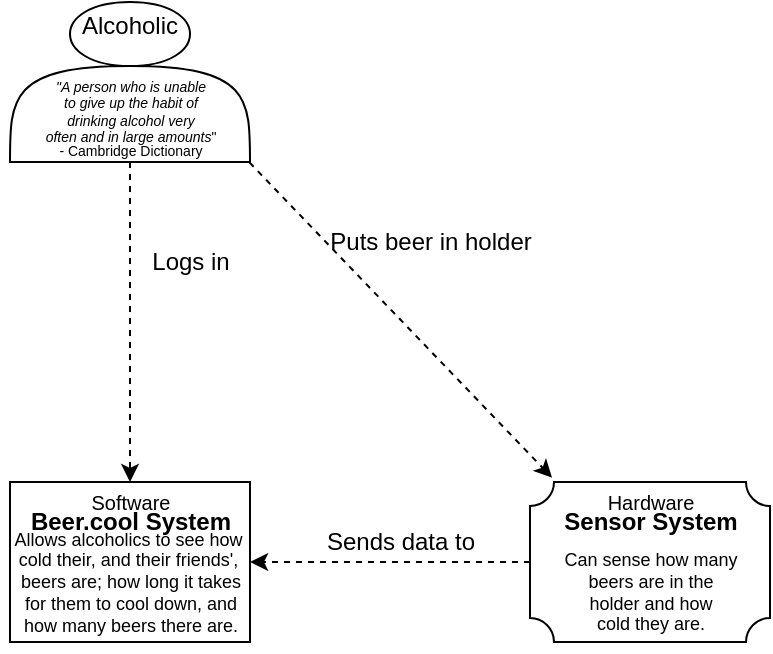 <mxfile version="14.4.3" type="device"><diagram id="WUIbfjyZ0gqS7orQTjQU" name="Page-1"><mxGraphModel dx="1422" dy="822" grid="1" gridSize="10" guides="1" tooltips="1" connect="1" arrows="1" fold="1" page="1" pageScale="1" pageWidth="827" pageHeight="1169" math="0" shadow="0"><root><mxCell id="0"/><mxCell id="1" parent="0"/><mxCell id="I6kHswlYcHHGIQ2OIgzS-1" value="&lt;div&gt;Alcoholic&lt;/div&gt;&lt;div&gt;&lt;br&gt;&lt;/div&gt;&lt;div&gt;&lt;br&gt;&lt;/div&gt;&lt;div&gt;&lt;br&gt;&lt;/div&gt;&lt;div&gt;&lt;br&gt;&lt;/div&gt;" style="shape=actor;whiteSpace=wrap;html=1;" parent="1" vertex="1"><mxGeometry x="280" y="40" width="120" height="80" as="geometry"/></mxCell><mxCell id="I6kHswlYcHHGIQ2OIgzS-2" value="&lt;div&gt;&lt;br&gt;&lt;/div&gt;" style="rounded=0;whiteSpace=wrap;html=1;" parent="1" vertex="1"><mxGeometry x="280" y="280" width="120" height="80" as="geometry"/></mxCell><mxCell id="I6kHswlYcHHGIQ2OIgzS-3" value="" style="endArrow=classic;html=1;dashed=1;exitX=0.5;exitY=1;exitDx=0;exitDy=0;entryX=0.5;entryY=0;entryDx=0;entryDy=0;" parent="1" source="I6kHswlYcHHGIQ2OIgzS-1" target="I6kHswlYcHHGIQ2OIgzS-2" edge="1"><mxGeometry width="50" height="50" relative="1" as="geometry"><mxPoint x="510" y="170" as="sourcePoint"/><mxPoint x="560" y="120" as="targetPoint"/></mxGeometry></mxCell><mxCell id="I6kHswlYcHHGIQ2OIgzS-4" value="Logs in " style="text;html=1;align=center;verticalAlign=middle;resizable=0;points=[];autosize=1;" parent="1" vertex="1"><mxGeometry x="340" y="160" width="60" height="20" as="geometry"/></mxCell><mxCell id="I6kHswlYcHHGIQ2OIgzS-5" value="&lt;div style=&quot;font-size: 9px&quot;&gt;&lt;font style=&quot;font-size: 9px&quot;&gt;Allows alcoholics to see&amp;nbsp;&lt;/font&gt;&lt;span&gt;how&amp;nbsp;&lt;/span&gt;&lt;/div&gt;&lt;div style=&quot;font-size: 9px&quot;&gt;&lt;span&gt;cold&amp;nbsp;&lt;/span&gt;&lt;span&gt;their,&amp;nbsp;&lt;/span&gt;&lt;span&gt;and their friends',&amp;nbsp;&lt;/span&gt;&lt;/div&gt;&lt;div style=&quot;font-size: 9px&quot;&gt;&lt;font style=&quot;font-size: 9px&quot;&gt;beers are; how long it takes&lt;/font&gt;&lt;/div&gt;&lt;div style=&quot;font-size: 9px&quot;&gt;&lt;font style=&quot;font-size: 9px&quot;&gt;for them to cool down, and&lt;/font&gt;&lt;/div&gt;&lt;div style=&quot;font-size: 9px&quot;&gt;&lt;font style=&quot;font-size: 9px&quot;&gt;how many beers there are.&lt;/font&gt;&lt;/div&gt;" style="text;html=1;align=center;verticalAlign=middle;resizable=0;points=[];autosize=1;fontSize=10;" parent="1" vertex="1"><mxGeometry x="275" y="295" width="130" height="70" as="geometry"/></mxCell><mxCell id="I6kHswlYcHHGIQ2OIgzS-6" value="&lt;div style=&quot;font-size: 7px;&quot;&gt;&lt;i style=&quot;font-size: 7px;&quot;&gt;&quot;A person who is unable&lt;/i&gt;&lt;/div&gt;&lt;div style=&quot;font-size: 7px;&quot;&gt;&lt;i style=&quot;font-size: 7px;&quot;&gt;to give up the habit of &lt;br style=&quot;font-size: 7px;&quot;&gt;&lt;/i&gt;&lt;/div&gt;&lt;div style=&quot;font-size: 7px;&quot;&gt;&lt;i style=&quot;font-size: 7px;&quot;&gt;drinking alcohol very &lt;br style=&quot;font-size: 7px;&quot;&gt;&lt;/i&gt;&lt;/div&gt;&lt;div style=&quot;font-size: 7px;&quot;&gt;&lt;i style=&quot;font-size: 7px;&quot;&gt;often and in large amounts&lt;/i&gt;&quot;&lt;/div&gt;" style="text;html=1;align=center;verticalAlign=middle;resizable=0;points=[];autosize=1;fontSize=7;" parent="1" vertex="1"><mxGeometry x="290" y="75" width="100" height="40" as="geometry"/></mxCell><mxCell id="I6kHswlYcHHGIQ2OIgzS-7" value="- Cambridge Dictionary" style="text;html=1;align=center;verticalAlign=middle;resizable=0;points=[];autosize=1;fontSize=7;" parent="1" vertex="1"><mxGeometry x="295" y="110" width="90" height="10" as="geometry"/></mxCell><mxCell id="I6kHswlYcHHGIQ2OIgzS-10" value="" style="verticalLabelPosition=bottom;verticalAlign=top;html=1;shape=mxgraph.basic.plaque;dx=6;" parent="1" vertex="1"><mxGeometry x="540" y="280" width="120" height="80" as="geometry"/></mxCell><mxCell id="I6kHswlYcHHGIQ2OIgzS-11" value="Hardware" style="text;html=1;align=center;verticalAlign=middle;resizable=0;points=[];autosize=1;fontSize=10;" parent="1" vertex="1"><mxGeometry x="570" y="280" width="60" height="20" as="geometry"/></mxCell><mxCell id="I6kHswlYcHHGIQ2OIgzS-12" value="Puts beer in holder" style="text;html=1;align=center;verticalAlign=middle;resizable=0;points=[];autosize=1;" parent="1" vertex="1"><mxGeometry x="430" y="150" width="120" height="20" as="geometry"/></mxCell><mxCell id="I6kHswlYcHHGIQ2OIgzS-13" value="&lt;div style=&quot;font-size: 9px&quot;&gt;&lt;font style=&quot;font-size: 9px&quot;&gt;Can sense how many &lt;br&gt;&lt;/font&gt;&lt;/div&gt;&lt;div style=&quot;font-size: 9px&quot;&gt;&lt;font style=&quot;font-size: 9px&quot;&gt;beers are in the &lt;br&gt;&lt;/font&gt;&lt;/div&gt;&lt;div style=&quot;font-size: 9px&quot;&gt;&lt;font style=&quot;font-size: 9px&quot;&gt;holder and how&lt;/font&gt;&lt;/div&gt;&lt;div style=&quot;font-size: 9px&quot;&gt;&lt;font style=&quot;font-size: 9px&quot;&gt; cold they are.&lt;/font&gt;&lt;/div&gt;" style="text;html=1;align=center;verticalAlign=middle;resizable=0;points=[];autosize=1;fontSize=10;" parent="1" vertex="1"><mxGeometry x="550" y="310" width="100" height="50" as="geometry"/></mxCell><mxCell id="I6kHswlYcHHGIQ2OIgzS-14" value="&lt;font style=&quot;font-size: 10px&quot;&gt;Software&lt;/font&gt;" style="text;html=1;align=center;verticalAlign=middle;resizable=0;points=[];autosize=1;" parent="1" vertex="1"><mxGeometry x="315" y="280" width="50" height="20" as="geometry"/></mxCell><mxCell id="I6kHswlYcHHGIQ2OIgzS-15" value="&lt;b&gt;Beer.cool System&lt;/b&gt;" style="text;html=1;align=center;verticalAlign=middle;resizable=0;points=[];autosize=1;" parent="1" vertex="1"><mxGeometry x="280" y="290" width="120" height="20" as="geometry"/></mxCell><mxCell id="I6kHswlYcHHGIQ2OIgzS-16" value="&lt;b&gt;Sensor System&lt;/b&gt;" style="text;html=1;align=center;verticalAlign=middle;resizable=0;points=[];autosize=1;" parent="1" vertex="1"><mxGeometry x="550" y="290" width="100" height="20" as="geometry"/></mxCell><mxCell id="I6kHswlYcHHGIQ2OIgzS-18" value="" style="endArrow=classic;html=1;dashed=1;exitX=0.998;exitY=1.003;exitDx=0;exitDy=0;entryX=0.092;entryY=-0.027;entryDx=0;entryDy=0;exitPerimeter=0;entryPerimeter=0;" parent="1" source="I6kHswlYcHHGIQ2OIgzS-1" target="I6kHswlYcHHGIQ2OIgzS-10" edge="1"><mxGeometry width="50" height="50" relative="1" as="geometry"><mxPoint x="470" y="110" as="sourcePoint"/><mxPoint x="470" y="270" as="targetPoint"/></mxGeometry></mxCell><mxCell id="I6kHswlYcHHGIQ2OIgzS-19" value="" style="endArrow=classic;html=1;dashed=1;exitX=0;exitY=0.5;exitDx=0;exitDy=0;exitPerimeter=0;entryX=0.962;entryY=0.357;entryDx=0;entryDy=0;entryPerimeter=0;" parent="1" source="I6kHswlYcHHGIQ2OIgzS-10" target="I6kHswlYcHHGIQ2OIgzS-5" edge="1"><mxGeometry width="50" height="50" relative="1" as="geometry"><mxPoint x="360" y="140" as="sourcePoint"/><mxPoint x="420" y="260" as="targetPoint"/></mxGeometry></mxCell><mxCell id="I6kHswlYcHHGIQ2OIgzS-20" value="Sends data to" style="text;html=1;align=center;verticalAlign=middle;resizable=0;points=[];autosize=1;" parent="1" vertex="1"><mxGeometry x="430" y="300" width="90" height="20" as="geometry"/></mxCell></root></mxGraphModel></diagram></mxfile>